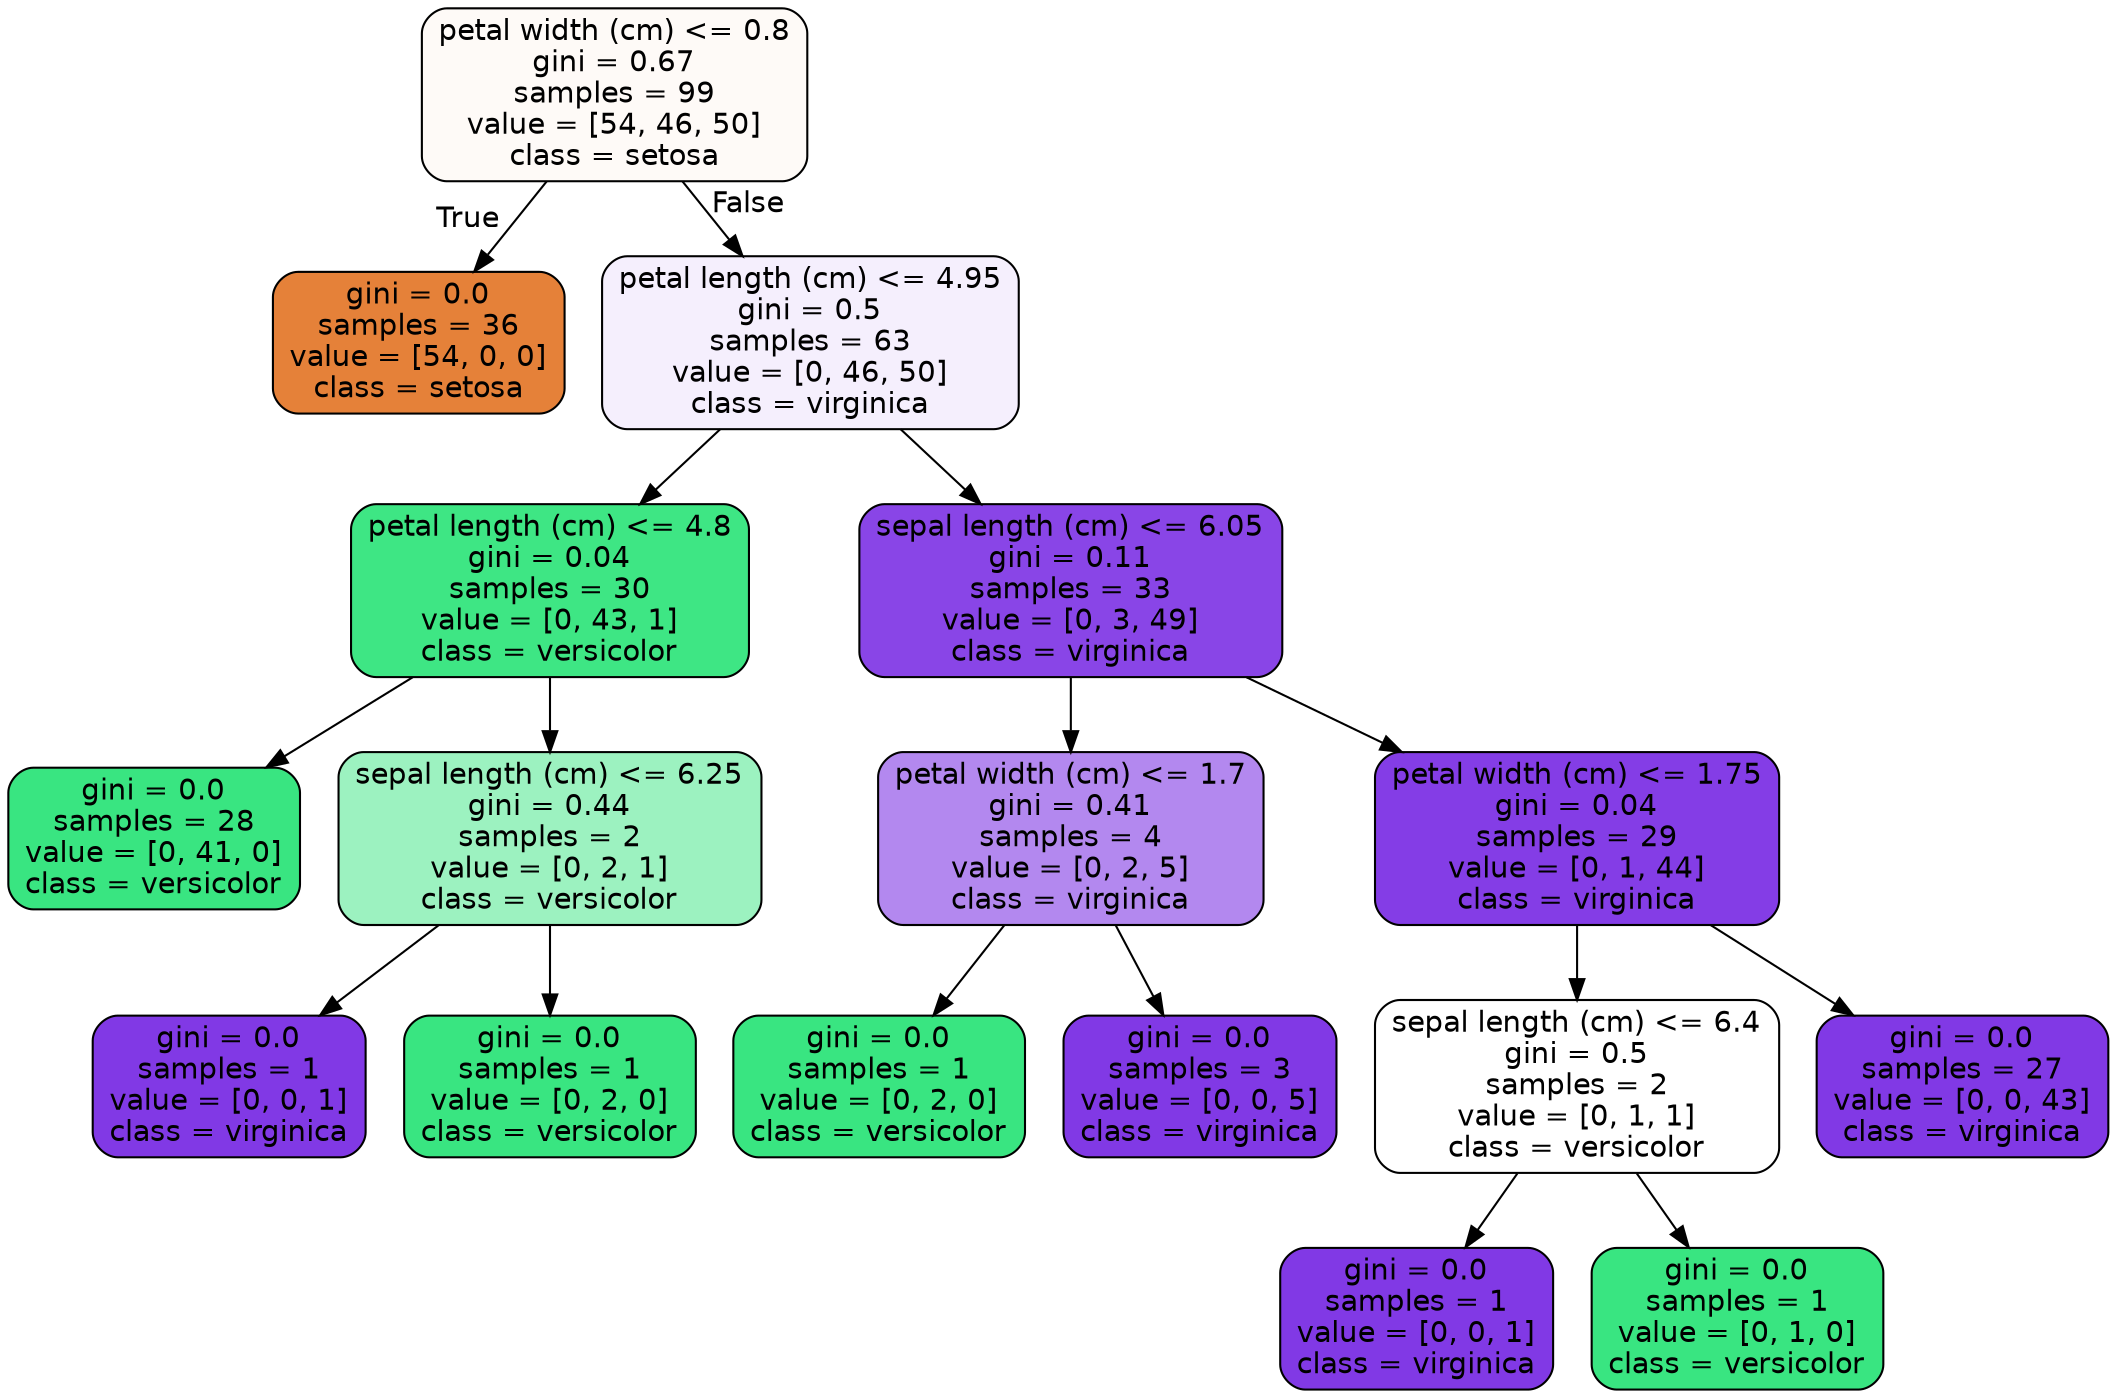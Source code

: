 digraph Tree {
node [shape=box, style="filled, rounded", color="black", fontname="helvetica"] ;
edge [fontname="helvetica"] ;
0 [label="petal width (cm) <= 0.8\ngini = 0.67\nsamples = 99\nvalue = [54, 46, 50]\nclass = setosa", fillcolor="#fefaf7"] ;
1 [label="gini = 0.0\nsamples = 36\nvalue = [54, 0, 0]\nclass = setosa", fillcolor="#e58139"] ;
0 -> 1 [labeldistance=2.5, labelangle=45, headlabel="True"] ;
2 [label="petal length (cm) <= 4.95\ngini = 0.5\nsamples = 63\nvalue = [0, 46, 50]\nclass = virginica", fillcolor="#f5effd"] ;
0 -> 2 [labeldistance=2.5, labelangle=-45, headlabel="False"] ;
3 [label="petal length (cm) <= 4.8\ngini = 0.04\nsamples = 30\nvalue = [0, 43, 1]\nclass = versicolor", fillcolor="#3ee684"] ;
2 -> 3 ;
4 [label="gini = 0.0\nsamples = 28\nvalue = [0, 41, 0]\nclass = versicolor", fillcolor="#39e581"] ;
3 -> 4 ;
5 [label="sepal length (cm) <= 6.25\ngini = 0.44\nsamples = 2\nvalue = [0, 2, 1]\nclass = versicolor", fillcolor="#9cf2c0"] ;
3 -> 5 ;
6 [label="gini = 0.0\nsamples = 1\nvalue = [0, 0, 1]\nclass = virginica", fillcolor="#8139e5"] ;
5 -> 6 ;
7 [label="gini = 0.0\nsamples = 1\nvalue = [0, 2, 0]\nclass = versicolor", fillcolor="#39e581"] ;
5 -> 7 ;
8 [label="sepal length (cm) <= 6.05\ngini = 0.11\nsamples = 33\nvalue = [0, 3, 49]\nclass = virginica", fillcolor="#8945e7"] ;
2 -> 8 ;
9 [label="petal width (cm) <= 1.7\ngini = 0.41\nsamples = 4\nvalue = [0, 2, 5]\nclass = virginica", fillcolor="#b388ef"] ;
8 -> 9 ;
10 [label="gini = 0.0\nsamples = 1\nvalue = [0, 2, 0]\nclass = versicolor", fillcolor="#39e581"] ;
9 -> 10 ;
11 [label="gini = 0.0\nsamples = 3\nvalue = [0, 0, 5]\nclass = virginica", fillcolor="#8139e5"] ;
9 -> 11 ;
12 [label="petal width (cm) <= 1.75\ngini = 0.04\nsamples = 29\nvalue = [0, 1, 44]\nclass = virginica", fillcolor="#843de6"] ;
8 -> 12 ;
13 [label="sepal length (cm) <= 6.4\ngini = 0.5\nsamples = 2\nvalue = [0, 1, 1]\nclass = versicolor", fillcolor="#ffffff"] ;
12 -> 13 ;
14 [label="gini = 0.0\nsamples = 1\nvalue = [0, 0, 1]\nclass = virginica", fillcolor="#8139e5"] ;
13 -> 14 ;
15 [label="gini = 0.0\nsamples = 1\nvalue = [0, 1, 0]\nclass = versicolor", fillcolor="#39e581"] ;
13 -> 15 ;
16 [label="gini = 0.0\nsamples = 27\nvalue = [0, 0, 43]\nclass = virginica", fillcolor="#8139e5"] ;
12 -> 16 ;
}